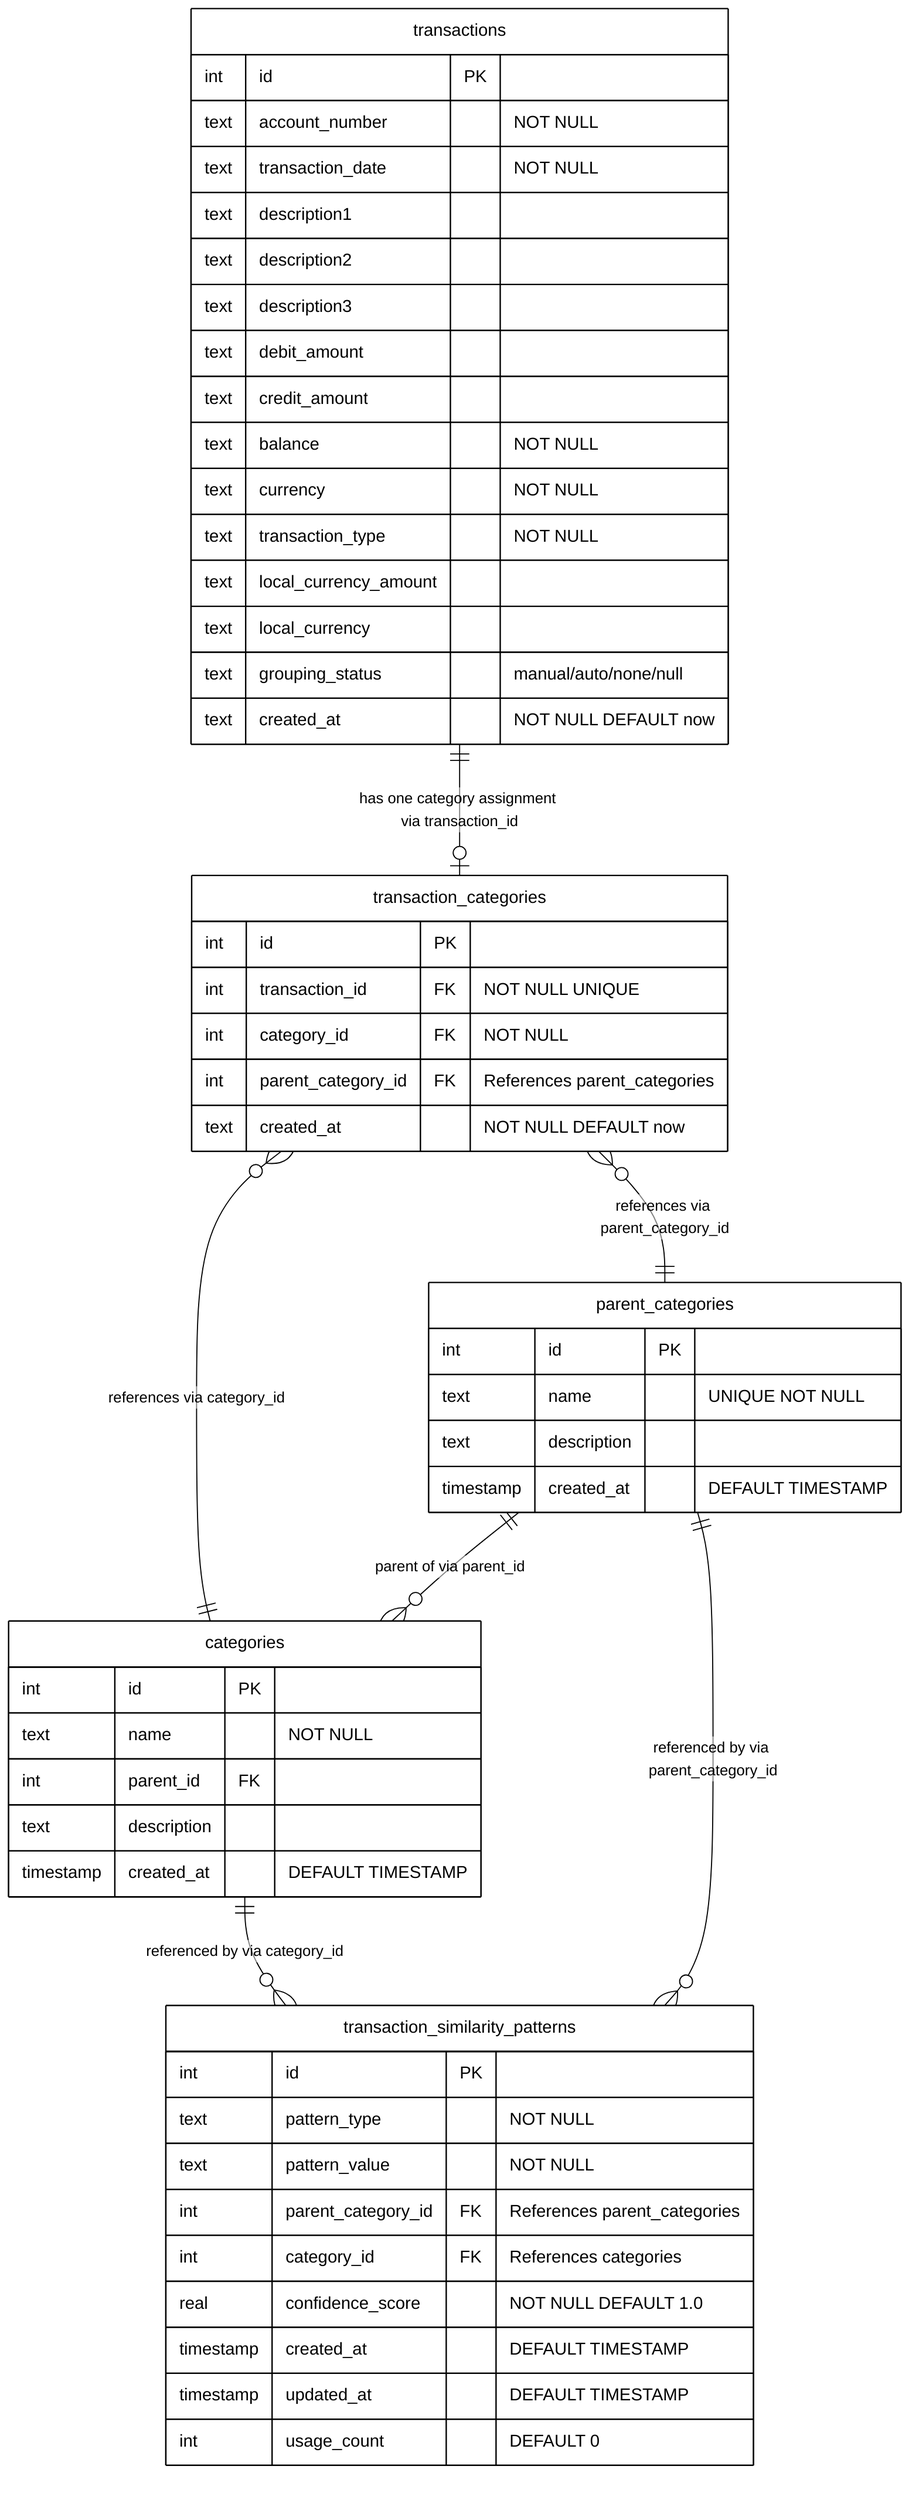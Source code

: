 %%{
  init: {
    'theme': 'base',
    'themeVariables': {
      'primaryColor': '#ffffff',
      'primaryTextColor': '#000000',
      'primaryBorderColor': '#000000',
      'lineColor': '#000000',
      'secondaryColor': '#f5f5f5',
      'tertiaryColor': '#ffffff'
    },
    'er': {
      'diagramPadding': 20
    }
  }
}%%
%% Generate PNG with: mmdc -i er-diagram.mmd -o er-diagram.png -b white -w 2000 -H 2000
erDiagram
    transactions {
        int id PK
        text account_number "NOT NULL"
        text transaction_date "NOT NULL"
        text description1
        text description2
        text description3
        text debit_amount
        text credit_amount
        text balance "NOT NULL"
        text currency "NOT NULL"
        text transaction_type "NOT NULL"
        text local_currency_amount
        text local_currency
        text grouping_status "manual/auto/none/null"
        text created_at "NOT NULL DEFAULT now"
    }
    
    parent_categories {
        int id PK
        text name "UNIQUE NOT NULL"
        text description
        timestamp created_at "DEFAULT TIMESTAMP"
    }
    
    categories {
        int id PK
        text name "NOT NULL"
        int parent_id FK
        text description
        timestamp created_at "DEFAULT TIMESTAMP"
    }
    
    transaction_categories {
        int id PK
        int transaction_id FK "NOT NULL UNIQUE"
        int category_id FK "NOT NULL"
        int parent_category_id FK "References parent_categories"
        text created_at "NOT NULL DEFAULT now"
    }
    
    transaction_similarity_patterns {
        int id PK
        text pattern_type "NOT NULL"
        text pattern_value "NOT NULL"
        int parent_category_id FK "References parent_categories"
        int category_id FK "References categories"
        real confidence_score "NOT NULL DEFAULT 1.0"
        timestamp created_at "DEFAULT TIMESTAMP"
        timestamp updated_at "DEFAULT TIMESTAMP"
        int usage_count "DEFAULT 0"
    }
    
    transactions ||--o| transaction_categories : "has one category assignment via transaction_id"
    transaction_categories }o--|| categories : "references via category_id"
    transaction_categories }o--|| parent_categories : "references via parent_category_id"
    parent_categories ||--o{ categories : "parent of via parent_id"
    categories ||--o{ transaction_similarity_patterns : "referenced by via category_id"
    parent_categories ||--o{ transaction_similarity_patterns : "referenced by via parent_category_id"